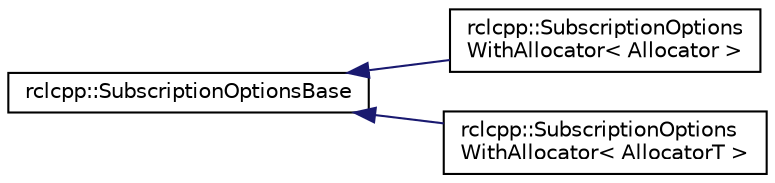 digraph "Graphical Class Hierarchy"
{
  edge [fontname="Helvetica",fontsize="10",labelfontname="Helvetica",labelfontsize="10"];
  node [fontname="Helvetica",fontsize="10",shape=record];
  rankdir="LR";
  Node0 [label="rclcpp::SubscriptionOptionsBase",height=0.2,width=0.4,color="black", fillcolor="white", style="filled",URL="$structrclcpp_1_1SubscriptionOptionsBase.html",tooltip="Non-template base class for subscription options. "];
  Node0 -> Node1 [dir="back",color="midnightblue",fontsize="10",style="solid",fontname="Helvetica"];
  Node1 [label="rclcpp::SubscriptionOptions\lWithAllocator\< Allocator \>",height=0.2,width=0.4,color="black", fillcolor="white", style="filled",URL="$structrclcpp_1_1SubscriptionOptionsWithAllocator.html",tooltip="Structure containing optional configuration for Subscriptions. "];
  Node0 -> Node2 [dir="back",color="midnightblue",fontsize="10",style="solid",fontname="Helvetica"];
  Node2 [label="rclcpp::SubscriptionOptions\lWithAllocator\< AllocatorT \>",height=0.2,width=0.4,color="black", fillcolor="white", style="filled",URL="$structrclcpp_1_1SubscriptionOptionsWithAllocator.html"];
}
